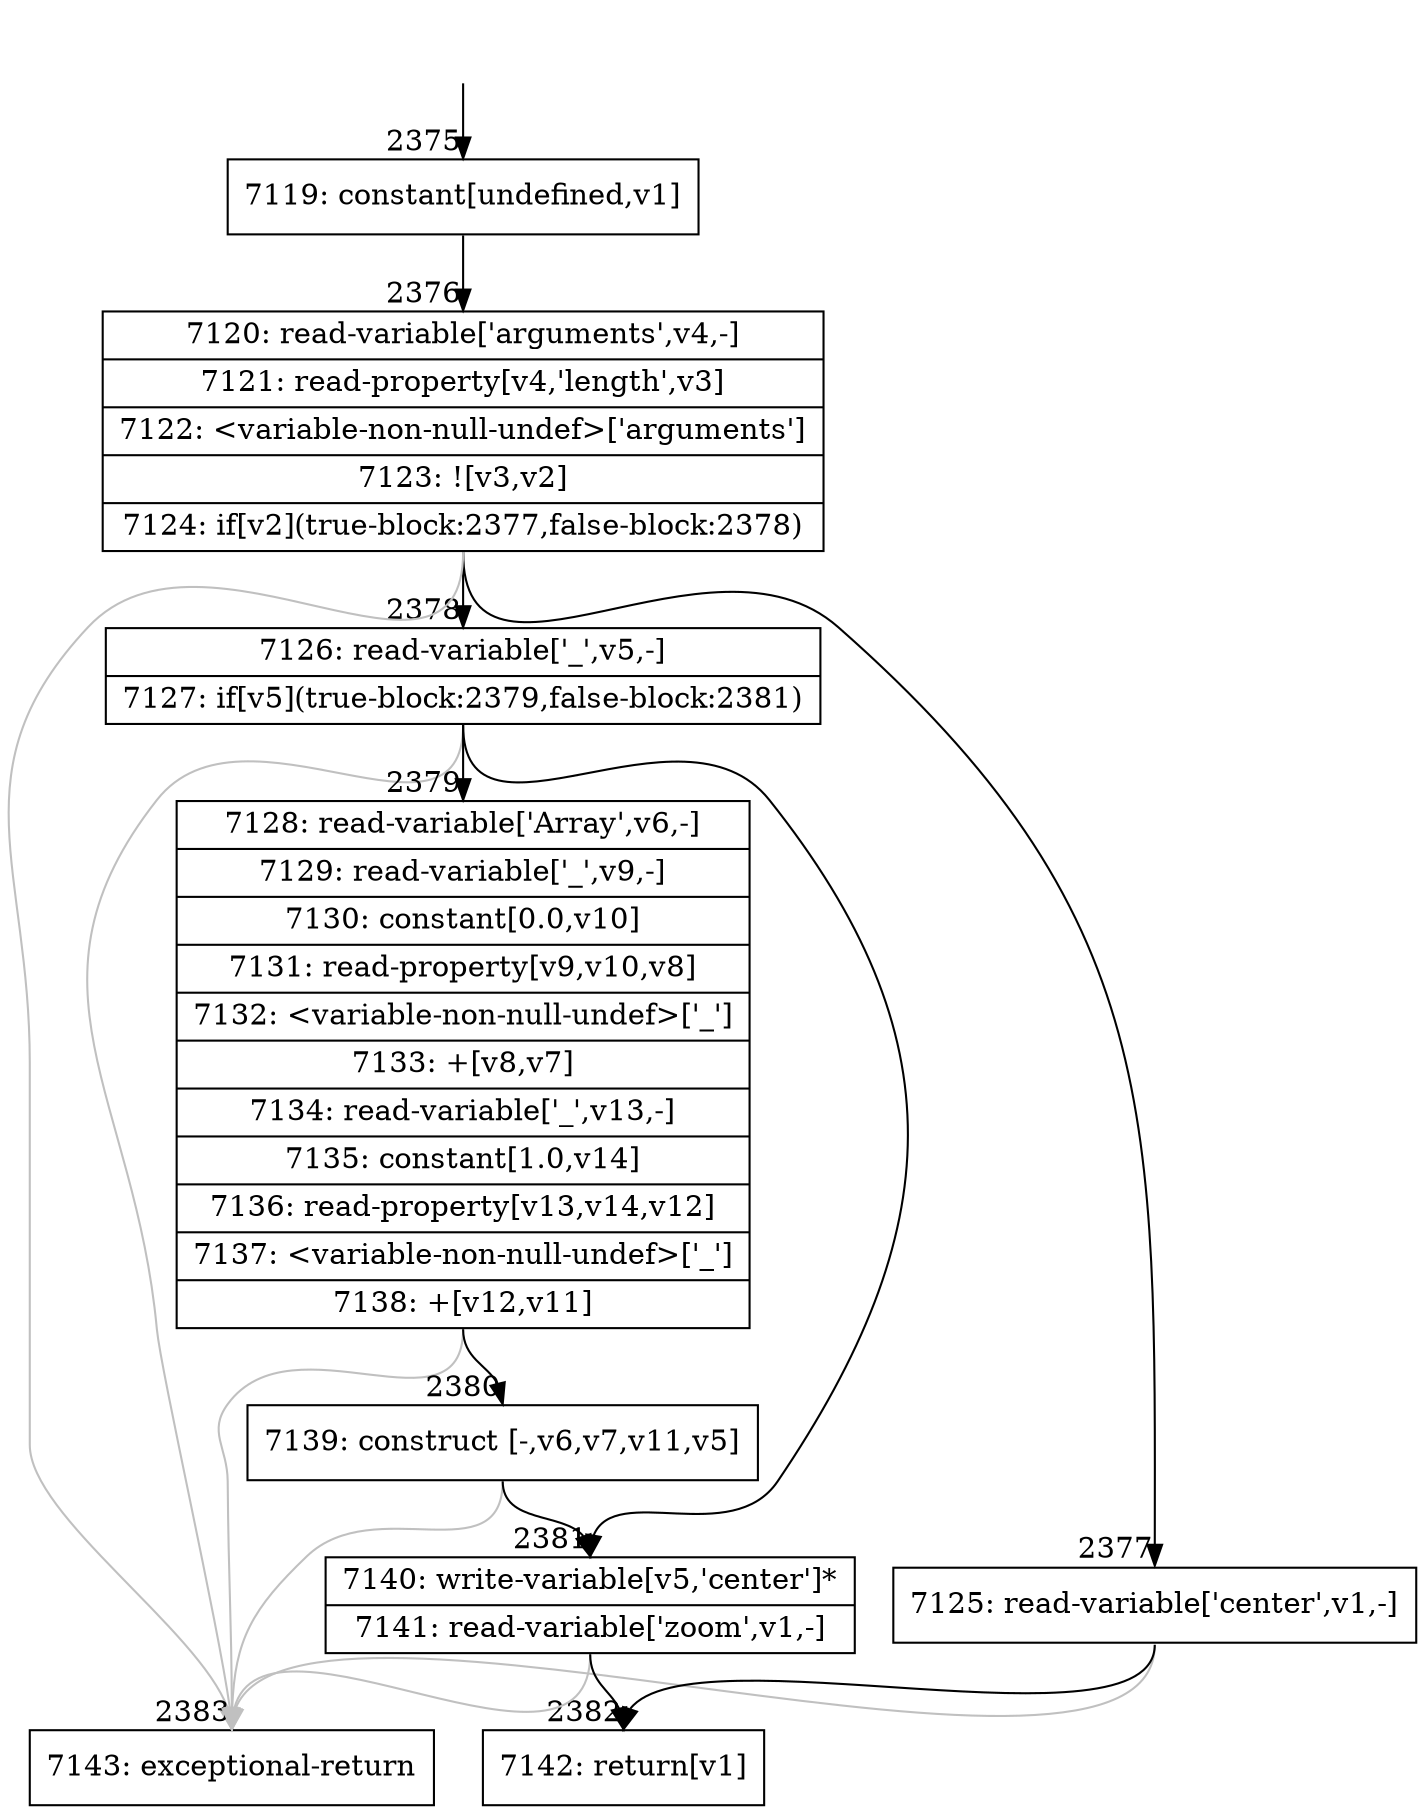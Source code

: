 digraph {
rankdir="TD"
BB_entry231[shape=none,label=""];
BB_entry231 -> BB2375 [tailport=s, headport=n, headlabel="    2375"]
BB2375 [shape=record label="{7119: constant[undefined,v1]}" ] 
BB2375 -> BB2376 [tailport=s, headport=n, headlabel="      2376"]
BB2376 [shape=record label="{7120: read-variable['arguments',v4,-]|7121: read-property[v4,'length',v3]|7122: \<variable-non-null-undef\>['arguments']|7123: ![v3,v2]|7124: if[v2](true-block:2377,false-block:2378)}" ] 
BB2376 -> BB2377 [tailport=s, headport=n, headlabel="      2377"]
BB2376 -> BB2378 [tailport=s, headport=n, headlabel="      2378"]
BB2376 -> BB2383 [tailport=s, headport=n, color=gray, headlabel="      2383"]
BB2377 [shape=record label="{7125: read-variable['center',v1,-]}" ] 
BB2377 -> BB2382 [tailport=s, headport=n, headlabel="      2382"]
BB2377 -> BB2383 [tailport=s, headport=n, color=gray]
BB2378 [shape=record label="{7126: read-variable['_',v5,-]|7127: if[v5](true-block:2379,false-block:2381)}" ] 
BB2378 -> BB2381 [tailport=s, headport=n, headlabel="      2381"]
BB2378 -> BB2379 [tailport=s, headport=n, headlabel="      2379"]
BB2378 -> BB2383 [tailport=s, headport=n, color=gray]
BB2379 [shape=record label="{7128: read-variable['Array',v6,-]|7129: read-variable['_',v9,-]|7130: constant[0.0,v10]|7131: read-property[v9,v10,v8]|7132: \<variable-non-null-undef\>['_']|7133: +[v8,v7]|7134: read-variable['_',v13,-]|7135: constant[1.0,v14]|7136: read-property[v13,v14,v12]|7137: \<variable-non-null-undef\>['_']|7138: +[v12,v11]}" ] 
BB2379 -> BB2380 [tailport=s, headport=n, headlabel="      2380"]
BB2379 -> BB2383 [tailport=s, headport=n, color=gray]
BB2380 [shape=record label="{7139: construct [-,v6,v7,v11,v5]}" ] 
BB2380 -> BB2381 [tailport=s, headport=n]
BB2380 -> BB2383 [tailport=s, headport=n, color=gray]
BB2381 [shape=record label="{7140: write-variable[v5,'center']*|7141: read-variable['zoom',v1,-]}" ] 
BB2381 -> BB2382 [tailport=s, headport=n]
BB2381 -> BB2383 [tailport=s, headport=n, color=gray]
BB2382 [shape=record label="{7142: return[v1]}" ] 
BB2383 [shape=record label="{7143: exceptional-return}" ] 
//#$~ 1382
}
